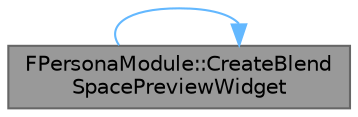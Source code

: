 digraph "FPersonaModule::CreateBlendSpacePreviewWidget"
{
 // INTERACTIVE_SVG=YES
 // LATEX_PDF_SIZE
  bgcolor="transparent";
  edge [fontname=Helvetica,fontsize=10,labelfontname=Helvetica,labelfontsize=10];
  node [fontname=Helvetica,fontsize=10,shape=box,height=0.2,width=0.4];
  rankdir="LR";
  Node1 [id="Node000001",label="FPersonaModule::CreateBlend\lSpacePreviewWidget",height=0.2,width=0.4,color="gray40", fillcolor="grey60", style="filled", fontcolor="black",tooltip="Create a widget to preview a blendspace."];
  Node1 -> Node1 [id="edge1_Node000001_Node000001",color="steelblue1",style="solid",tooltip=" "];
}

